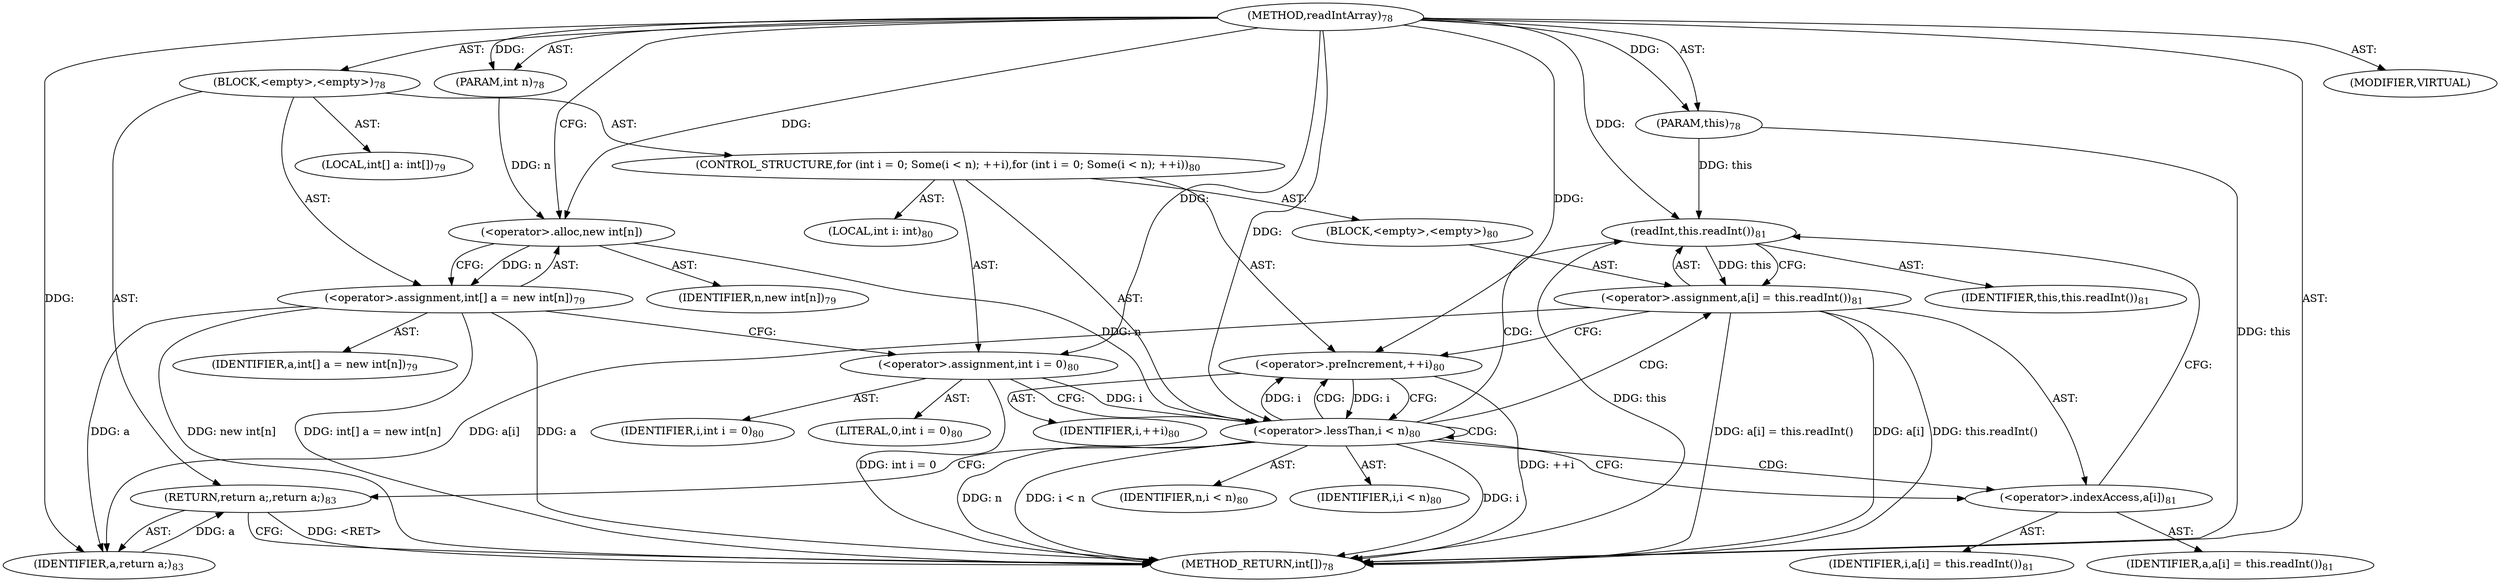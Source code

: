 digraph "readIntArray" {  
"332" [label = <(METHOD,readIntArray)<SUB>78</SUB>> ]
"14" [label = <(PARAM,this)<SUB>78</SUB>> ]
"333" [label = <(PARAM,int n)<SUB>78</SUB>> ]
"334" [label = <(BLOCK,&lt;empty&gt;,&lt;empty&gt;)<SUB>78</SUB>> ]
"335" [label = <(LOCAL,int[] a: int[])<SUB>79</SUB>> ]
"336" [label = <(&lt;operator&gt;.assignment,int[] a = new int[n])<SUB>79</SUB>> ]
"337" [label = <(IDENTIFIER,a,int[] a = new int[n])<SUB>79</SUB>> ]
"338" [label = <(&lt;operator&gt;.alloc,new int[n])> ]
"339" [label = <(IDENTIFIER,n,new int[n])<SUB>79</SUB>> ]
"340" [label = <(CONTROL_STRUCTURE,for (int i = 0; Some(i &lt; n); ++i),for (int i = 0; Some(i &lt; n); ++i))<SUB>80</SUB>> ]
"341" [label = <(LOCAL,int i: int)<SUB>80</SUB>> ]
"342" [label = <(&lt;operator&gt;.assignment,int i = 0)<SUB>80</SUB>> ]
"343" [label = <(IDENTIFIER,i,int i = 0)<SUB>80</SUB>> ]
"344" [label = <(LITERAL,0,int i = 0)<SUB>80</SUB>> ]
"345" [label = <(&lt;operator&gt;.lessThan,i &lt; n)<SUB>80</SUB>> ]
"346" [label = <(IDENTIFIER,i,i &lt; n)<SUB>80</SUB>> ]
"347" [label = <(IDENTIFIER,n,i &lt; n)<SUB>80</SUB>> ]
"348" [label = <(&lt;operator&gt;.preIncrement,++i)<SUB>80</SUB>> ]
"349" [label = <(IDENTIFIER,i,++i)<SUB>80</SUB>> ]
"350" [label = <(BLOCK,&lt;empty&gt;,&lt;empty&gt;)<SUB>80</SUB>> ]
"351" [label = <(&lt;operator&gt;.assignment,a[i] = this.readInt())<SUB>81</SUB>> ]
"352" [label = <(&lt;operator&gt;.indexAccess,a[i])<SUB>81</SUB>> ]
"353" [label = <(IDENTIFIER,a,a[i] = this.readInt())<SUB>81</SUB>> ]
"354" [label = <(IDENTIFIER,i,a[i] = this.readInt())<SUB>81</SUB>> ]
"355" [label = <(readInt,this.readInt())<SUB>81</SUB>> ]
"13" [label = <(IDENTIFIER,this,this.readInt())<SUB>81</SUB>> ]
"356" [label = <(RETURN,return a;,return a;)<SUB>83</SUB>> ]
"357" [label = <(IDENTIFIER,a,return a;)<SUB>83</SUB>> ]
"358" [label = <(MODIFIER,VIRTUAL)> ]
"359" [label = <(METHOD_RETURN,int[])<SUB>78</SUB>> ]
  "332" -> "14"  [ label = "AST: "] 
  "332" -> "333"  [ label = "AST: "] 
  "332" -> "334"  [ label = "AST: "] 
  "332" -> "358"  [ label = "AST: "] 
  "332" -> "359"  [ label = "AST: "] 
  "334" -> "335"  [ label = "AST: "] 
  "334" -> "336"  [ label = "AST: "] 
  "334" -> "340"  [ label = "AST: "] 
  "334" -> "356"  [ label = "AST: "] 
  "336" -> "337"  [ label = "AST: "] 
  "336" -> "338"  [ label = "AST: "] 
  "338" -> "339"  [ label = "AST: "] 
  "340" -> "341"  [ label = "AST: "] 
  "340" -> "342"  [ label = "AST: "] 
  "340" -> "345"  [ label = "AST: "] 
  "340" -> "348"  [ label = "AST: "] 
  "340" -> "350"  [ label = "AST: "] 
  "342" -> "343"  [ label = "AST: "] 
  "342" -> "344"  [ label = "AST: "] 
  "345" -> "346"  [ label = "AST: "] 
  "345" -> "347"  [ label = "AST: "] 
  "348" -> "349"  [ label = "AST: "] 
  "350" -> "351"  [ label = "AST: "] 
  "351" -> "352"  [ label = "AST: "] 
  "351" -> "355"  [ label = "AST: "] 
  "352" -> "353"  [ label = "AST: "] 
  "352" -> "354"  [ label = "AST: "] 
  "355" -> "13"  [ label = "AST: "] 
  "356" -> "357"  [ label = "AST: "] 
  "336" -> "342"  [ label = "CFG: "] 
  "356" -> "359"  [ label = "CFG: "] 
  "338" -> "336"  [ label = "CFG: "] 
  "342" -> "345"  [ label = "CFG: "] 
  "345" -> "352"  [ label = "CFG: "] 
  "345" -> "356"  [ label = "CFG: "] 
  "348" -> "345"  [ label = "CFG: "] 
  "351" -> "348"  [ label = "CFG: "] 
  "352" -> "355"  [ label = "CFG: "] 
  "355" -> "351"  [ label = "CFG: "] 
  "332" -> "338"  [ label = "CFG: "] 
  "356" -> "359"  [ label = "DDG: &lt;RET&gt;"] 
  "14" -> "359"  [ label = "DDG: this"] 
  "336" -> "359"  [ label = "DDG: a"] 
  "336" -> "359"  [ label = "DDG: new int[n]"] 
  "336" -> "359"  [ label = "DDG: int[] a = new int[n]"] 
  "342" -> "359"  [ label = "DDG: int i = 0"] 
  "345" -> "359"  [ label = "DDG: i"] 
  "345" -> "359"  [ label = "DDG: n"] 
  "345" -> "359"  [ label = "DDG: i &lt; n"] 
  "351" -> "359"  [ label = "DDG: a[i]"] 
  "355" -> "359"  [ label = "DDG: this"] 
  "351" -> "359"  [ label = "DDG: this.readInt()"] 
  "351" -> "359"  [ label = "DDG: a[i] = this.readInt()"] 
  "348" -> "359"  [ label = "DDG: ++i"] 
  "332" -> "14"  [ label = "DDG: "] 
  "332" -> "333"  [ label = "DDG: "] 
  "338" -> "336"  [ label = "DDG: n"] 
  "357" -> "356"  [ label = "DDG: a"] 
  "332" -> "342"  [ label = "DDG: "] 
  "351" -> "357"  [ label = "DDG: a[i]"] 
  "336" -> "357"  [ label = "DDG: a"] 
  "332" -> "357"  [ label = "DDG: "] 
  "333" -> "338"  [ label = "DDG: n"] 
  "332" -> "338"  [ label = "DDG: "] 
  "342" -> "345"  [ label = "DDG: i"] 
  "348" -> "345"  [ label = "DDG: i"] 
  "332" -> "345"  [ label = "DDG: "] 
  "338" -> "345"  [ label = "DDG: n"] 
  "345" -> "348"  [ label = "DDG: i"] 
  "332" -> "348"  [ label = "DDG: "] 
  "355" -> "351"  [ label = "DDG: this"] 
  "14" -> "355"  [ label = "DDG: this"] 
  "332" -> "355"  [ label = "DDG: "] 
  "345" -> "348"  [ label = "CDG: "] 
  "345" -> "355"  [ label = "CDG: "] 
  "345" -> "352"  [ label = "CDG: "] 
  "345" -> "351"  [ label = "CDG: "] 
  "345" -> "345"  [ label = "CDG: "] 
}
